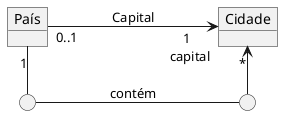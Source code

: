 @startuml mod01ima07
object "País" as pa
object "Cidade" as ci
circle " " as p1
circle " "  as p2
left to right direction
pa"0..1"--->"1 \n capital"ci: "Capital"
pa "1" --right- p1
p1 --- p2 : contém
p2 --left->"*"ci
@enduml